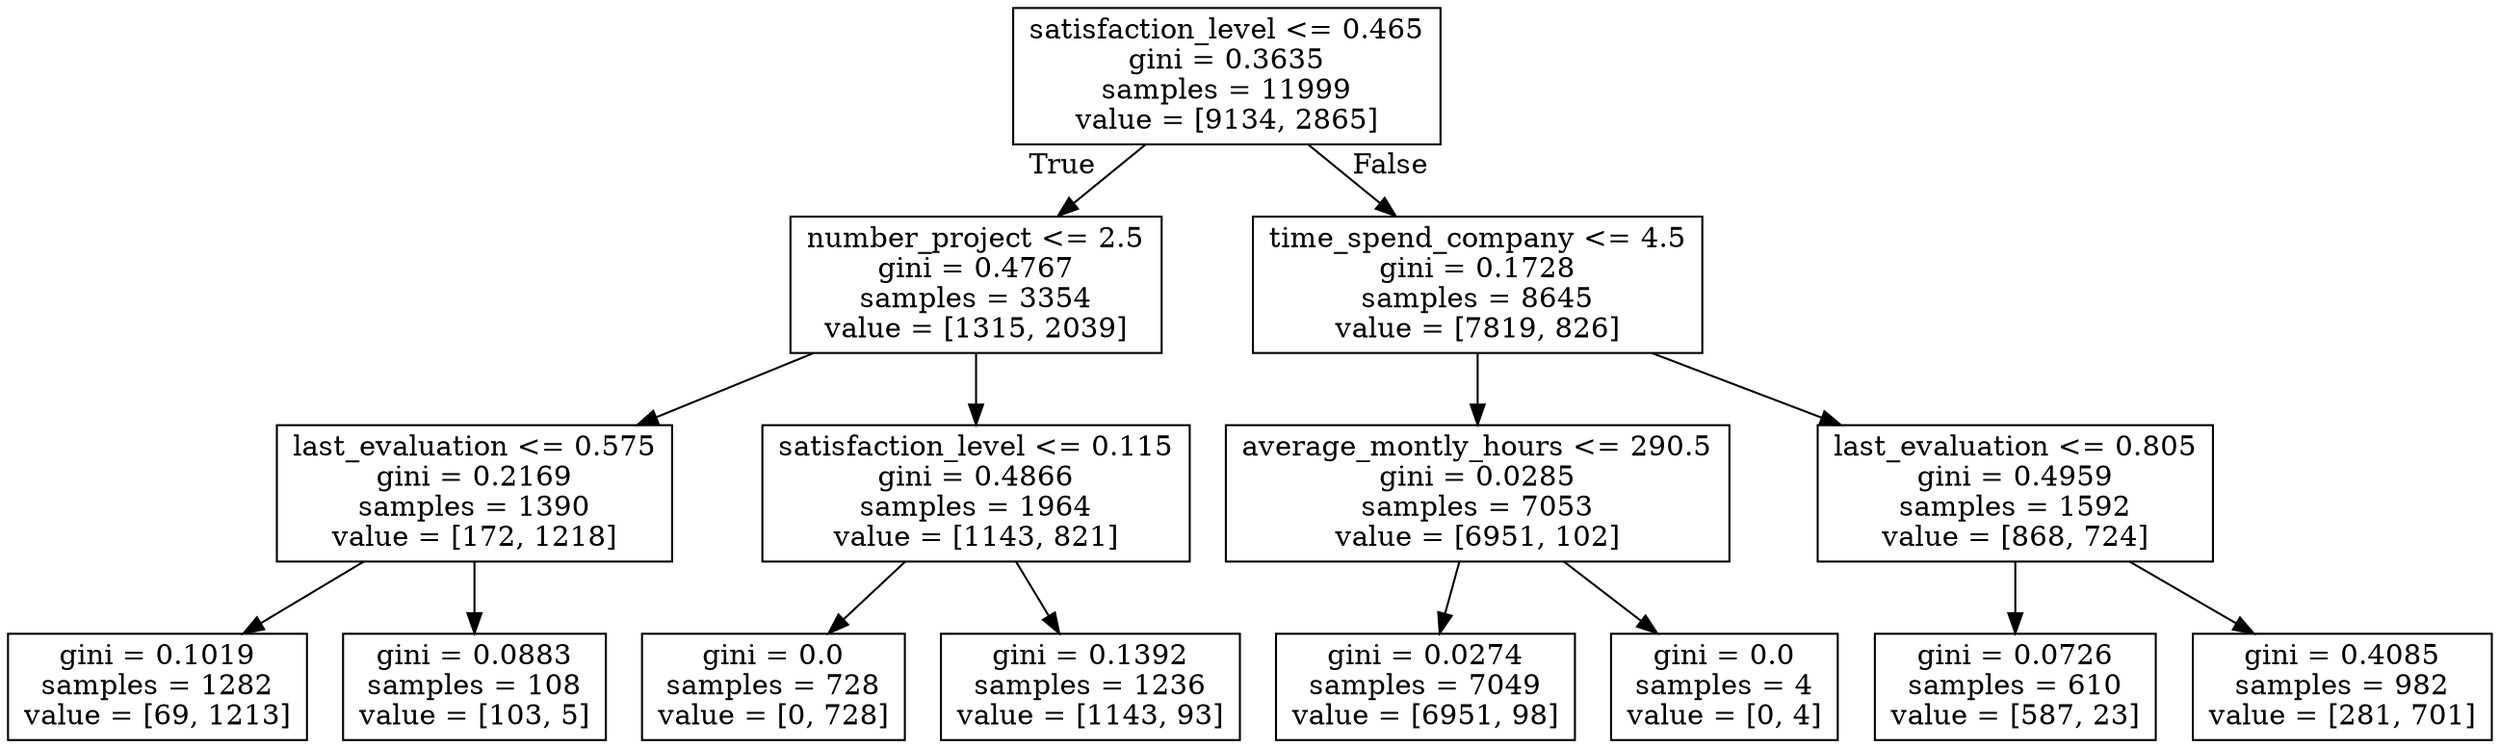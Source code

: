digraph Tree {
node [shape=box] ;
0 [label="satisfaction_level <= 0.465\ngini = 0.3635\nsamples = 11999\nvalue = [9134, 2865]"] ;
1 [label="number_project <= 2.5\ngini = 0.4767\nsamples = 3354\nvalue = [1315, 2039]"] ;
0 -> 1 [labeldistance=2.5, labelangle=45, headlabel="True"] ;
2 [label="last_evaluation <= 0.575\ngini = 0.2169\nsamples = 1390\nvalue = [172, 1218]"] ;
1 -> 2 ;
3 [label="gini = 0.1019\nsamples = 1282\nvalue = [69, 1213]"] ;
2 -> 3 ;
4 [label="gini = 0.0883\nsamples = 108\nvalue = [103, 5]"] ;
2 -> 4 ;
5 [label="satisfaction_level <= 0.115\ngini = 0.4866\nsamples = 1964\nvalue = [1143, 821]"] ;
1 -> 5 ;
6 [label="gini = 0.0\nsamples = 728\nvalue = [0, 728]"] ;
5 -> 6 ;
7 [label="gini = 0.1392\nsamples = 1236\nvalue = [1143, 93]"] ;
5 -> 7 ;
8 [label="time_spend_company <= 4.5\ngini = 0.1728\nsamples = 8645\nvalue = [7819, 826]"] ;
0 -> 8 [labeldistance=2.5, labelangle=-45, headlabel="False"] ;
9 [label="average_montly_hours <= 290.5\ngini = 0.0285\nsamples = 7053\nvalue = [6951, 102]"] ;
8 -> 9 ;
10 [label="gini = 0.0274\nsamples = 7049\nvalue = [6951, 98]"] ;
9 -> 10 ;
11 [label="gini = 0.0\nsamples = 4\nvalue = [0, 4]"] ;
9 -> 11 ;
12 [label="last_evaluation <= 0.805\ngini = 0.4959\nsamples = 1592\nvalue = [868, 724]"] ;
8 -> 12 ;
13 [label="gini = 0.0726\nsamples = 610\nvalue = [587, 23]"] ;
12 -> 13 ;
14 [label="gini = 0.4085\nsamples = 982\nvalue = [281, 701]"] ;
12 -> 14 ;
}